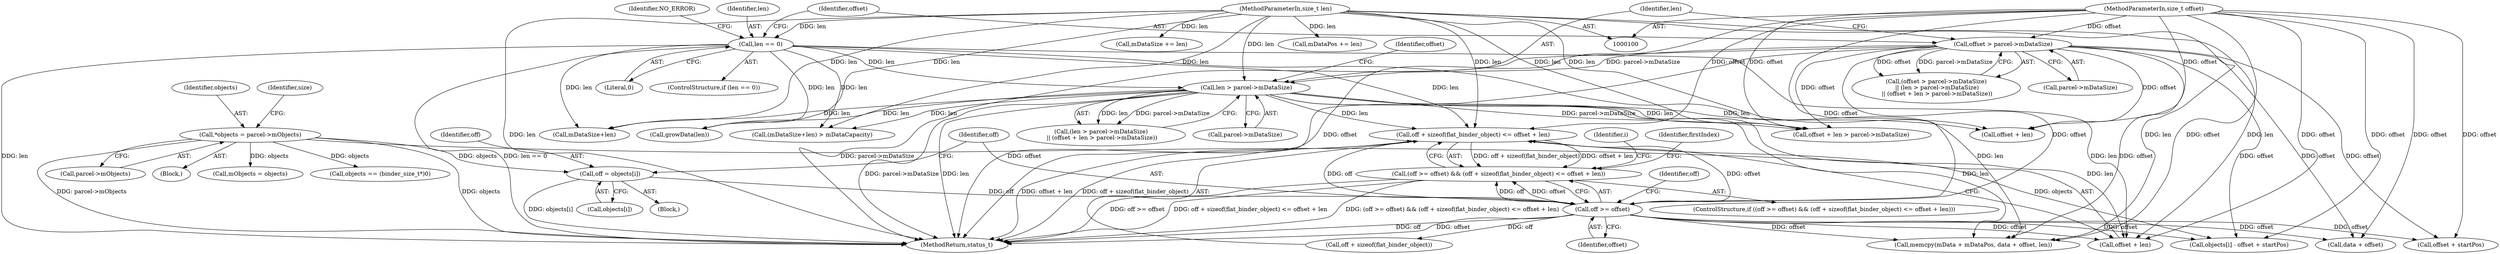 digraph "0_Android_e68cbc3e9e66df4231e70efa3e9c41abc12aea20@API" {
"1000193" [label="(Call,off + sizeof(flat_binder_object) <= offset + len)"];
"1000190" [label="(Call,off >= offset)"];
"1000183" [label="(Call,off = objects[i])"];
"1000114" [label="(Call,*objects = parcel->mObjects)"];
"1000148" [label="(Call,offset > parcel->mDataSize)"];
"1000102" [label="(MethodParameterIn,size_t offset)"];
"1000140" [label="(Call,len == 0)"];
"1000103" [label="(MethodParameterIn,size_t len)"];
"1000154" [label="(Call,len > parcel->mDataSize)"];
"1000189" [label="(Call,(off >= offset) && (off + sizeof(flat_binder_object) <= offset + len))"];
"1000116" [label="(Call,parcel->mObjects)"];
"1000224" [label="(Call,mDataSize+len)"];
"1000251" [label="(Call,mDataSize += len)"];
"1000185" [label="(Call,objects[i])"];
"1000181" [label="(Block,)"];
"1000114" [label="(Call,*objects = parcel->mObjects)"];
"1000184" [label="(Identifier,off)"];
"1000102" [label="(MethodParameterIn,size_t offset)"];
"1000244" [label="(Call,data + offset)"];
"1000191" [label="(Identifier,off)"];
"1000141" [label="(Identifier,len)"];
"1000159" [label="(Call,offset + len > parcel->mDataSize)"];
"1000223" [label="(Call,(mDataSize+len) > mDataCapacity)"];
"1000149" [label="(Identifier,offset)"];
"1000160" [label="(Call,offset + len)"];
"1000142" [label="(Literal,0)"];
"1000188" [label="(ControlStructure,if ((off >= offset) && (off + sizeof(flat_binder_object) <= offset + len)))"];
"1000183" [label="(Call,off = objects[i])"];
"1000180" [label="(Identifier,i)"];
"1000190" [label="(Call,off >= offset)"];
"1000204" [label="(Identifier,firstIndex)"];
"1000140" [label="(Call,len == 0)"];
"1000291" [label="(Call,objects == (binder_size_t*)0)"];
"1000156" [label="(Call,parcel->mDataSize)"];
"1000248" [label="(Call,mDataPos += len)"];
"1000150" [label="(Call,parcel->mDataSize)"];
"1000380" [label="(MethodReturn,status_t)"];
"1000327" [label="(Call,offset + startPos)"];
"1000154" [label="(Call,len > parcel->mDataSize)"];
"1000147" [label="(Call,(offset > parcel->mDataSize)\n || (len > parcel->mDataSize)\n || (offset + len > parcel->mDataSize))"];
"1000145" [label="(Identifier,NO_ERROR)"];
"1000148" [label="(Call,offset > parcel->mDataSize)"];
"1000193" [label="(Call,off + sizeof(flat_binder_object) <= offset + len)"];
"1000240" [label="(Call,memcpy(mData + mDataPos, data + offset, len))"];
"1000323" [label="(Call,objects[i] - offset + startPos)"];
"1000192" [label="(Identifier,offset)"];
"1000153" [label="(Call,(len > parcel->mDataSize)\n || (offset + len > parcel->mDataSize))"];
"1000104" [label="(Block,)"];
"1000115" [label="(Identifier,objects)"];
"1000103" [label="(MethodParameterIn,size_t len)"];
"1000299" [label="(Call,mObjects = objects)"];
"1000195" [label="(Identifier,off)"];
"1000121" [label="(Identifier,size)"];
"1000189" [label="(Call,(off >= offset) && (off + sizeof(flat_binder_object) <= offset + len))"];
"1000139" [label="(ControlStructure,if (len == 0))"];
"1000198" [label="(Call,offset + len)"];
"1000194" [label="(Call,off + sizeof(flat_binder_object))"];
"1000231" [label="(Call,growData(len))"];
"1000161" [label="(Identifier,offset)"];
"1000155" [label="(Identifier,len)"];
"1000193" -> "1000189"  [label="AST: "];
"1000193" -> "1000198"  [label="CFG: "];
"1000194" -> "1000193"  [label="AST: "];
"1000198" -> "1000193"  [label="AST: "];
"1000189" -> "1000193"  [label="CFG: "];
"1000193" -> "1000380"  [label="DDG: off + sizeof(flat_binder_object)"];
"1000193" -> "1000380"  [label="DDG: offset + len"];
"1000193" -> "1000189"  [label="DDG: off + sizeof(flat_binder_object)"];
"1000193" -> "1000189"  [label="DDG: offset + len"];
"1000190" -> "1000193"  [label="DDG: off"];
"1000190" -> "1000193"  [label="DDG: offset"];
"1000102" -> "1000193"  [label="DDG: offset"];
"1000140" -> "1000193"  [label="DDG: len"];
"1000154" -> "1000193"  [label="DDG: len"];
"1000103" -> "1000193"  [label="DDG: len"];
"1000190" -> "1000189"  [label="AST: "];
"1000190" -> "1000192"  [label="CFG: "];
"1000191" -> "1000190"  [label="AST: "];
"1000192" -> "1000190"  [label="AST: "];
"1000195" -> "1000190"  [label="CFG: "];
"1000189" -> "1000190"  [label="CFG: "];
"1000190" -> "1000380"  [label="DDG: off"];
"1000190" -> "1000380"  [label="DDG: offset"];
"1000190" -> "1000189"  [label="DDG: off"];
"1000190" -> "1000189"  [label="DDG: offset"];
"1000183" -> "1000190"  [label="DDG: off"];
"1000148" -> "1000190"  [label="DDG: offset"];
"1000102" -> "1000190"  [label="DDG: offset"];
"1000190" -> "1000194"  [label="DDG: off"];
"1000190" -> "1000198"  [label="DDG: offset"];
"1000190" -> "1000240"  [label="DDG: offset"];
"1000190" -> "1000244"  [label="DDG: offset"];
"1000190" -> "1000323"  [label="DDG: offset"];
"1000190" -> "1000327"  [label="DDG: offset"];
"1000183" -> "1000181"  [label="AST: "];
"1000183" -> "1000185"  [label="CFG: "];
"1000184" -> "1000183"  [label="AST: "];
"1000185" -> "1000183"  [label="AST: "];
"1000191" -> "1000183"  [label="CFG: "];
"1000183" -> "1000380"  [label="DDG: objects[i]"];
"1000114" -> "1000183"  [label="DDG: objects"];
"1000114" -> "1000104"  [label="AST: "];
"1000114" -> "1000116"  [label="CFG: "];
"1000115" -> "1000114"  [label="AST: "];
"1000116" -> "1000114"  [label="AST: "];
"1000121" -> "1000114"  [label="CFG: "];
"1000114" -> "1000380"  [label="DDG: objects"];
"1000114" -> "1000380"  [label="DDG: parcel->mObjects"];
"1000114" -> "1000291"  [label="DDG: objects"];
"1000114" -> "1000299"  [label="DDG: objects"];
"1000114" -> "1000323"  [label="DDG: objects"];
"1000148" -> "1000147"  [label="AST: "];
"1000148" -> "1000150"  [label="CFG: "];
"1000149" -> "1000148"  [label="AST: "];
"1000150" -> "1000148"  [label="AST: "];
"1000155" -> "1000148"  [label="CFG: "];
"1000147" -> "1000148"  [label="CFG: "];
"1000148" -> "1000380"  [label="DDG: offset"];
"1000148" -> "1000380"  [label="DDG: parcel->mDataSize"];
"1000148" -> "1000147"  [label="DDG: offset"];
"1000148" -> "1000147"  [label="DDG: parcel->mDataSize"];
"1000102" -> "1000148"  [label="DDG: offset"];
"1000148" -> "1000154"  [label="DDG: parcel->mDataSize"];
"1000148" -> "1000159"  [label="DDG: offset"];
"1000148" -> "1000160"  [label="DDG: offset"];
"1000148" -> "1000240"  [label="DDG: offset"];
"1000148" -> "1000244"  [label="DDG: offset"];
"1000148" -> "1000323"  [label="DDG: offset"];
"1000148" -> "1000327"  [label="DDG: offset"];
"1000102" -> "1000100"  [label="AST: "];
"1000102" -> "1000380"  [label="DDG: offset"];
"1000102" -> "1000159"  [label="DDG: offset"];
"1000102" -> "1000160"  [label="DDG: offset"];
"1000102" -> "1000198"  [label="DDG: offset"];
"1000102" -> "1000240"  [label="DDG: offset"];
"1000102" -> "1000244"  [label="DDG: offset"];
"1000102" -> "1000323"  [label="DDG: offset"];
"1000102" -> "1000327"  [label="DDG: offset"];
"1000140" -> "1000139"  [label="AST: "];
"1000140" -> "1000142"  [label="CFG: "];
"1000141" -> "1000140"  [label="AST: "];
"1000142" -> "1000140"  [label="AST: "];
"1000145" -> "1000140"  [label="CFG: "];
"1000149" -> "1000140"  [label="CFG: "];
"1000140" -> "1000380"  [label="DDG: len"];
"1000140" -> "1000380"  [label="DDG: len == 0"];
"1000103" -> "1000140"  [label="DDG: len"];
"1000140" -> "1000154"  [label="DDG: len"];
"1000140" -> "1000198"  [label="DDG: len"];
"1000140" -> "1000223"  [label="DDG: len"];
"1000140" -> "1000224"  [label="DDG: len"];
"1000140" -> "1000231"  [label="DDG: len"];
"1000140" -> "1000240"  [label="DDG: len"];
"1000103" -> "1000100"  [label="AST: "];
"1000103" -> "1000380"  [label="DDG: len"];
"1000103" -> "1000154"  [label="DDG: len"];
"1000103" -> "1000159"  [label="DDG: len"];
"1000103" -> "1000160"  [label="DDG: len"];
"1000103" -> "1000198"  [label="DDG: len"];
"1000103" -> "1000223"  [label="DDG: len"];
"1000103" -> "1000224"  [label="DDG: len"];
"1000103" -> "1000231"  [label="DDG: len"];
"1000103" -> "1000240"  [label="DDG: len"];
"1000103" -> "1000248"  [label="DDG: len"];
"1000103" -> "1000251"  [label="DDG: len"];
"1000154" -> "1000153"  [label="AST: "];
"1000154" -> "1000156"  [label="CFG: "];
"1000155" -> "1000154"  [label="AST: "];
"1000156" -> "1000154"  [label="AST: "];
"1000161" -> "1000154"  [label="CFG: "];
"1000153" -> "1000154"  [label="CFG: "];
"1000154" -> "1000380"  [label="DDG: len"];
"1000154" -> "1000380"  [label="DDG: parcel->mDataSize"];
"1000154" -> "1000153"  [label="DDG: len"];
"1000154" -> "1000153"  [label="DDG: parcel->mDataSize"];
"1000154" -> "1000159"  [label="DDG: len"];
"1000154" -> "1000159"  [label="DDG: parcel->mDataSize"];
"1000154" -> "1000160"  [label="DDG: len"];
"1000154" -> "1000198"  [label="DDG: len"];
"1000154" -> "1000223"  [label="DDG: len"];
"1000154" -> "1000224"  [label="DDG: len"];
"1000154" -> "1000231"  [label="DDG: len"];
"1000154" -> "1000240"  [label="DDG: len"];
"1000189" -> "1000188"  [label="AST: "];
"1000204" -> "1000189"  [label="CFG: "];
"1000180" -> "1000189"  [label="CFG: "];
"1000189" -> "1000380"  [label="DDG: off >= offset"];
"1000189" -> "1000380"  [label="DDG: (off >= offset) && (off + sizeof(flat_binder_object) <= offset + len)"];
"1000189" -> "1000380"  [label="DDG: off + sizeof(flat_binder_object) <= offset + len"];
}
